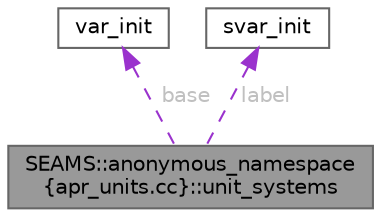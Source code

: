 digraph "SEAMS::anonymous_namespace{apr_units.cc}::unit_systems"
{
 // LATEX_PDF_SIZE
  bgcolor="transparent";
  edge [fontname=Helvetica,fontsize=10,labelfontname=Helvetica,labelfontsize=10];
  node [fontname=Helvetica,fontsize=10,shape=box,height=0.2,width=0.4];
  Node1 [id="Node000001",label="SEAMS::anonymous_namespace\l\{apr_units.cc\}::unit_systems",height=0.2,width=0.4,color="gray40", fillcolor="grey60", style="filled", fontcolor="black",tooltip=" "];
  Node2 -> Node1 [id="edge1_Node000001_Node000002",dir="back",color="darkorchid3",style="dashed",tooltip=" ",label=" base",fontcolor="grey" ];
  Node2 [id="Node000002",label="var_init",height=0.2,width=0.4,color="gray40", fillcolor="white", style="filled",URL="$structvar__init.html",tooltip=" "];
  Node3 -> Node1 [id="edge2_Node000001_Node000003",dir="back",color="darkorchid3",style="dashed",tooltip=" ",label=" label",fontcolor="grey" ];
  Node3 [id="Node000003",label="svar_init",height=0.2,width=0.4,color="gray40", fillcolor="white", style="filled",URL="$structsvar__init.html",tooltip=" "];
}
